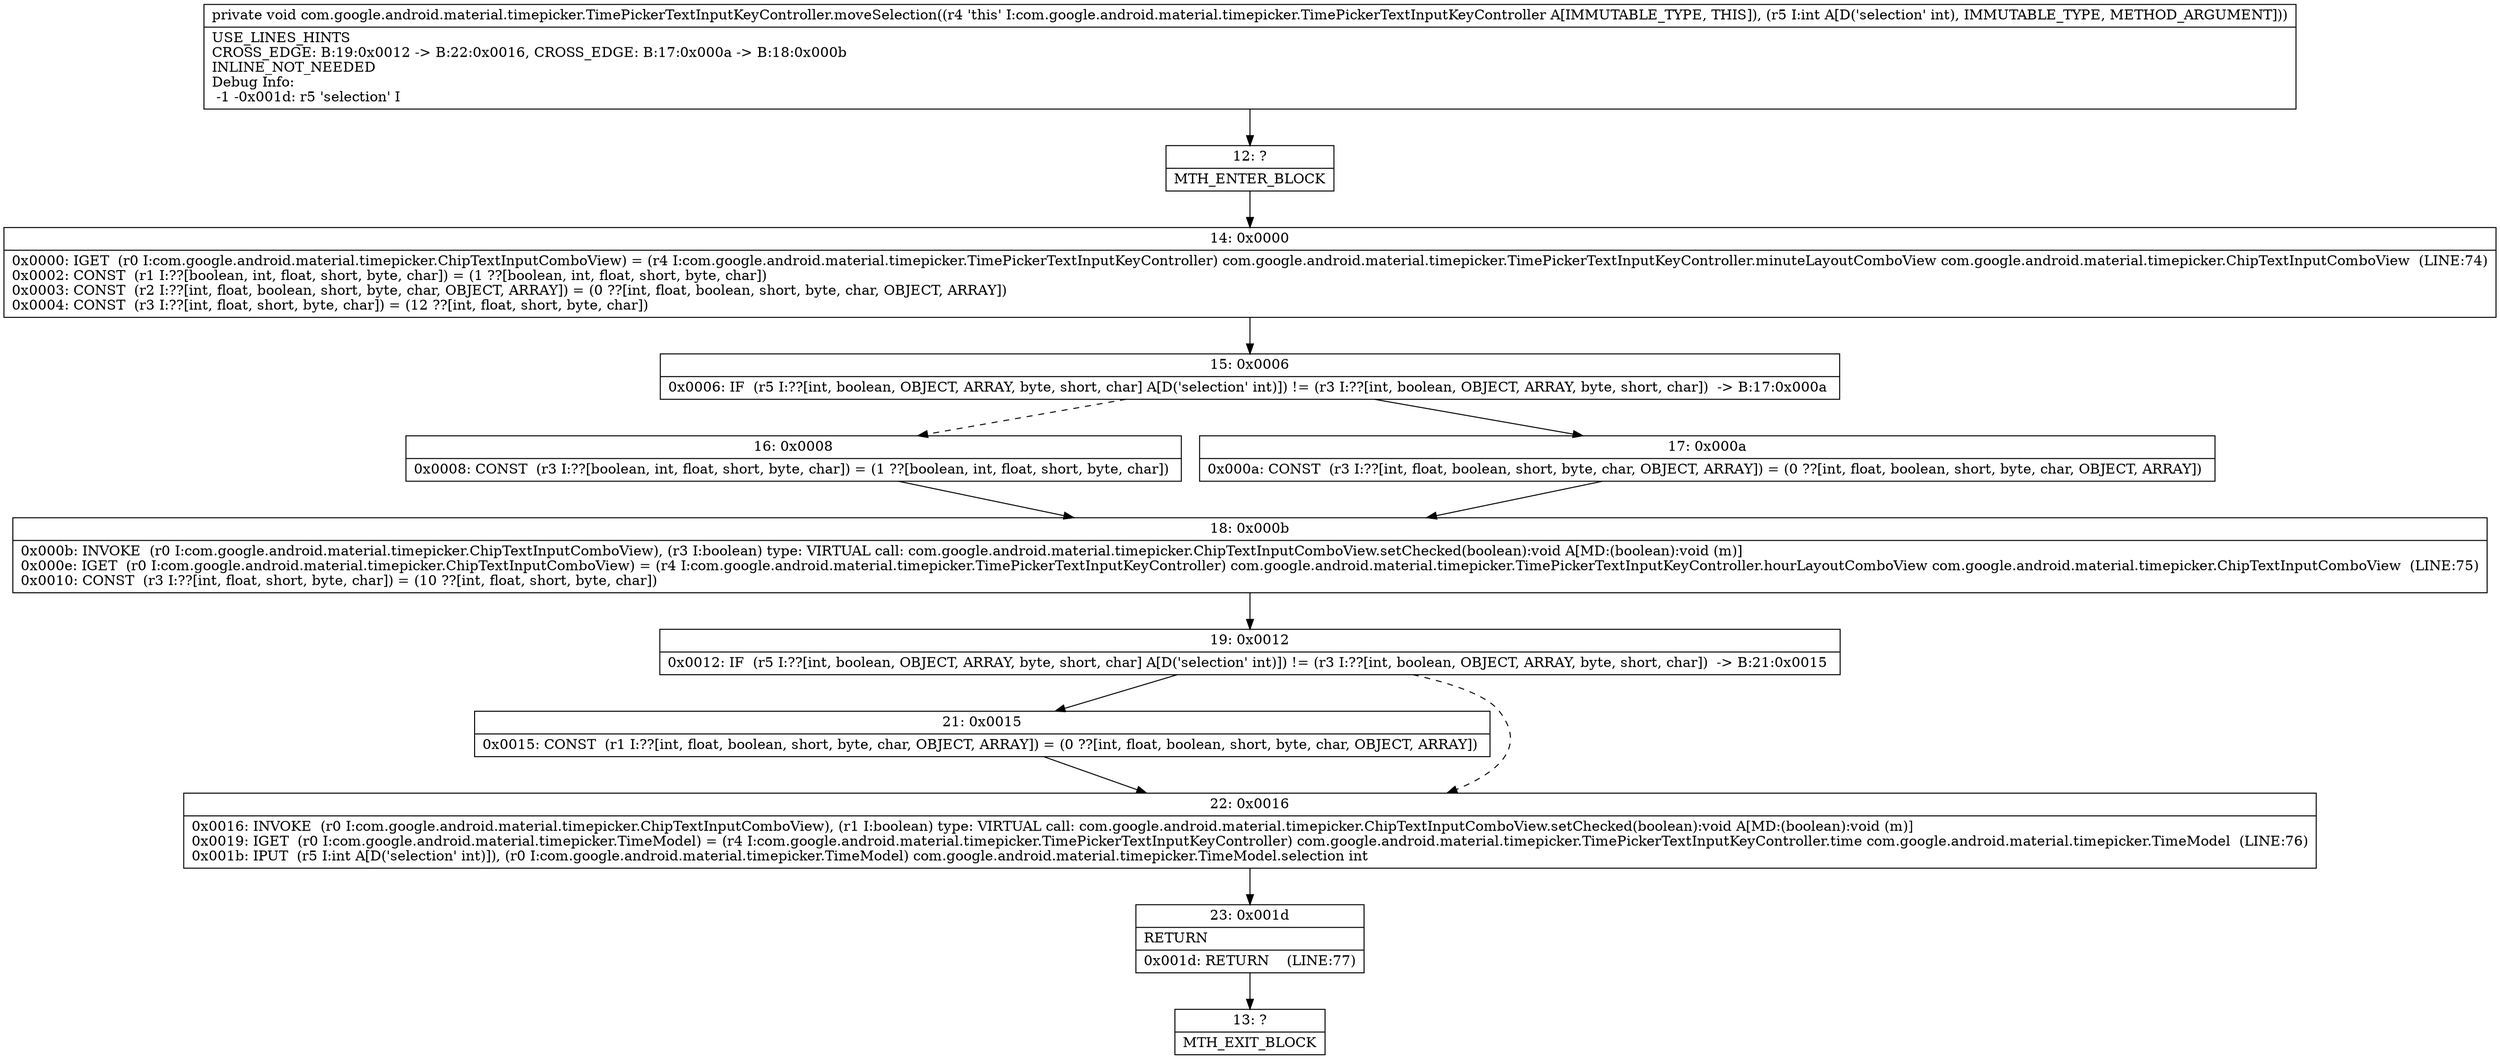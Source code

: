 digraph "CFG forcom.google.android.material.timepicker.TimePickerTextInputKeyController.moveSelection(I)V" {
Node_12 [shape=record,label="{12\:\ ?|MTH_ENTER_BLOCK\l}"];
Node_14 [shape=record,label="{14\:\ 0x0000|0x0000: IGET  (r0 I:com.google.android.material.timepicker.ChipTextInputComboView) = (r4 I:com.google.android.material.timepicker.TimePickerTextInputKeyController) com.google.android.material.timepicker.TimePickerTextInputKeyController.minuteLayoutComboView com.google.android.material.timepicker.ChipTextInputComboView  (LINE:74)\l0x0002: CONST  (r1 I:??[boolean, int, float, short, byte, char]) = (1 ??[boolean, int, float, short, byte, char]) \l0x0003: CONST  (r2 I:??[int, float, boolean, short, byte, char, OBJECT, ARRAY]) = (0 ??[int, float, boolean, short, byte, char, OBJECT, ARRAY]) \l0x0004: CONST  (r3 I:??[int, float, short, byte, char]) = (12 ??[int, float, short, byte, char]) \l}"];
Node_15 [shape=record,label="{15\:\ 0x0006|0x0006: IF  (r5 I:??[int, boolean, OBJECT, ARRAY, byte, short, char] A[D('selection' int)]) != (r3 I:??[int, boolean, OBJECT, ARRAY, byte, short, char])  \-\> B:17:0x000a \l}"];
Node_16 [shape=record,label="{16\:\ 0x0008|0x0008: CONST  (r3 I:??[boolean, int, float, short, byte, char]) = (1 ??[boolean, int, float, short, byte, char]) \l}"];
Node_18 [shape=record,label="{18\:\ 0x000b|0x000b: INVOKE  (r0 I:com.google.android.material.timepicker.ChipTextInputComboView), (r3 I:boolean) type: VIRTUAL call: com.google.android.material.timepicker.ChipTextInputComboView.setChecked(boolean):void A[MD:(boolean):void (m)]\l0x000e: IGET  (r0 I:com.google.android.material.timepicker.ChipTextInputComboView) = (r4 I:com.google.android.material.timepicker.TimePickerTextInputKeyController) com.google.android.material.timepicker.TimePickerTextInputKeyController.hourLayoutComboView com.google.android.material.timepicker.ChipTextInputComboView  (LINE:75)\l0x0010: CONST  (r3 I:??[int, float, short, byte, char]) = (10 ??[int, float, short, byte, char]) \l}"];
Node_19 [shape=record,label="{19\:\ 0x0012|0x0012: IF  (r5 I:??[int, boolean, OBJECT, ARRAY, byte, short, char] A[D('selection' int)]) != (r3 I:??[int, boolean, OBJECT, ARRAY, byte, short, char])  \-\> B:21:0x0015 \l}"];
Node_21 [shape=record,label="{21\:\ 0x0015|0x0015: CONST  (r1 I:??[int, float, boolean, short, byte, char, OBJECT, ARRAY]) = (0 ??[int, float, boolean, short, byte, char, OBJECT, ARRAY]) \l}"];
Node_22 [shape=record,label="{22\:\ 0x0016|0x0016: INVOKE  (r0 I:com.google.android.material.timepicker.ChipTextInputComboView), (r1 I:boolean) type: VIRTUAL call: com.google.android.material.timepicker.ChipTextInputComboView.setChecked(boolean):void A[MD:(boolean):void (m)]\l0x0019: IGET  (r0 I:com.google.android.material.timepicker.TimeModel) = (r4 I:com.google.android.material.timepicker.TimePickerTextInputKeyController) com.google.android.material.timepicker.TimePickerTextInputKeyController.time com.google.android.material.timepicker.TimeModel  (LINE:76)\l0x001b: IPUT  (r5 I:int A[D('selection' int)]), (r0 I:com.google.android.material.timepicker.TimeModel) com.google.android.material.timepicker.TimeModel.selection int \l}"];
Node_23 [shape=record,label="{23\:\ 0x001d|RETURN\l|0x001d: RETURN    (LINE:77)\l}"];
Node_13 [shape=record,label="{13\:\ ?|MTH_EXIT_BLOCK\l}"];
Node_17 [shape=record,label="{17\:\ 0x000a|0x000a: CONST  (r3 I:??[int, float, boolean, short, byte, char, OBJECT, ARRAY]) = (0 ??[int, float, boolean, short, byte, char, OBJECT, ARRAY]) \l}"];
MethodNode[shape=record,label="{private void com.google.android.material.timepicker.TimePickerTextInputKeyController.moveSelection((r4 'this' I:com.google.android.material.timepicker.TimePickerTextInputKeyController A[IMMUTABLE_TYPE, THIS]), (r5 I:int A[D('selection' int), IMMUTABLE_TYPE, METHOD_ARGUMENT]))  | USE_LINES_HINTS\lCROSS_EDGE: B:19:0x0012 \-\> B:22:0x0016, CROSS_EDGE: B:17:0x000a \-\> B:18:0x000b\lINLINE_NOT_NEEDED\lDebug Info:\l  \-1 \-0x001d: r5 'selection' I\l}"];
MethodNode -> Node_12;Node_12 -> Node_14;
Node_14 -> Node_15;
Node_15 -> Node_16[style=dashed];
Node_15 -> Node_17;
Node_16 -> Node_18;
Node_18 -> Node_19;
Node_19 -> Node_21;
Node_19 -> Node_22[style=dashed];
Node_21 -> Node_22;
Node_22 -> Node_23;
Node_23 -> Node_13;
Node_17 -> Node_18;
}


